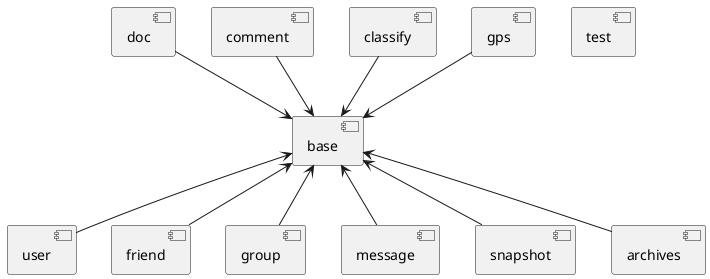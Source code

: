 @startuml

[base] <-u- [gps]
[base] <-u- [classify]
[base] <-u- [comment]
[base] <-u- [doc]
[base] <-- [user]
[base] <-- [friend]
[base] <-- [group]
[base] <-- [message]
[base] <-- [snapshot]
[base] <-- [archives]
[test]

@enduml